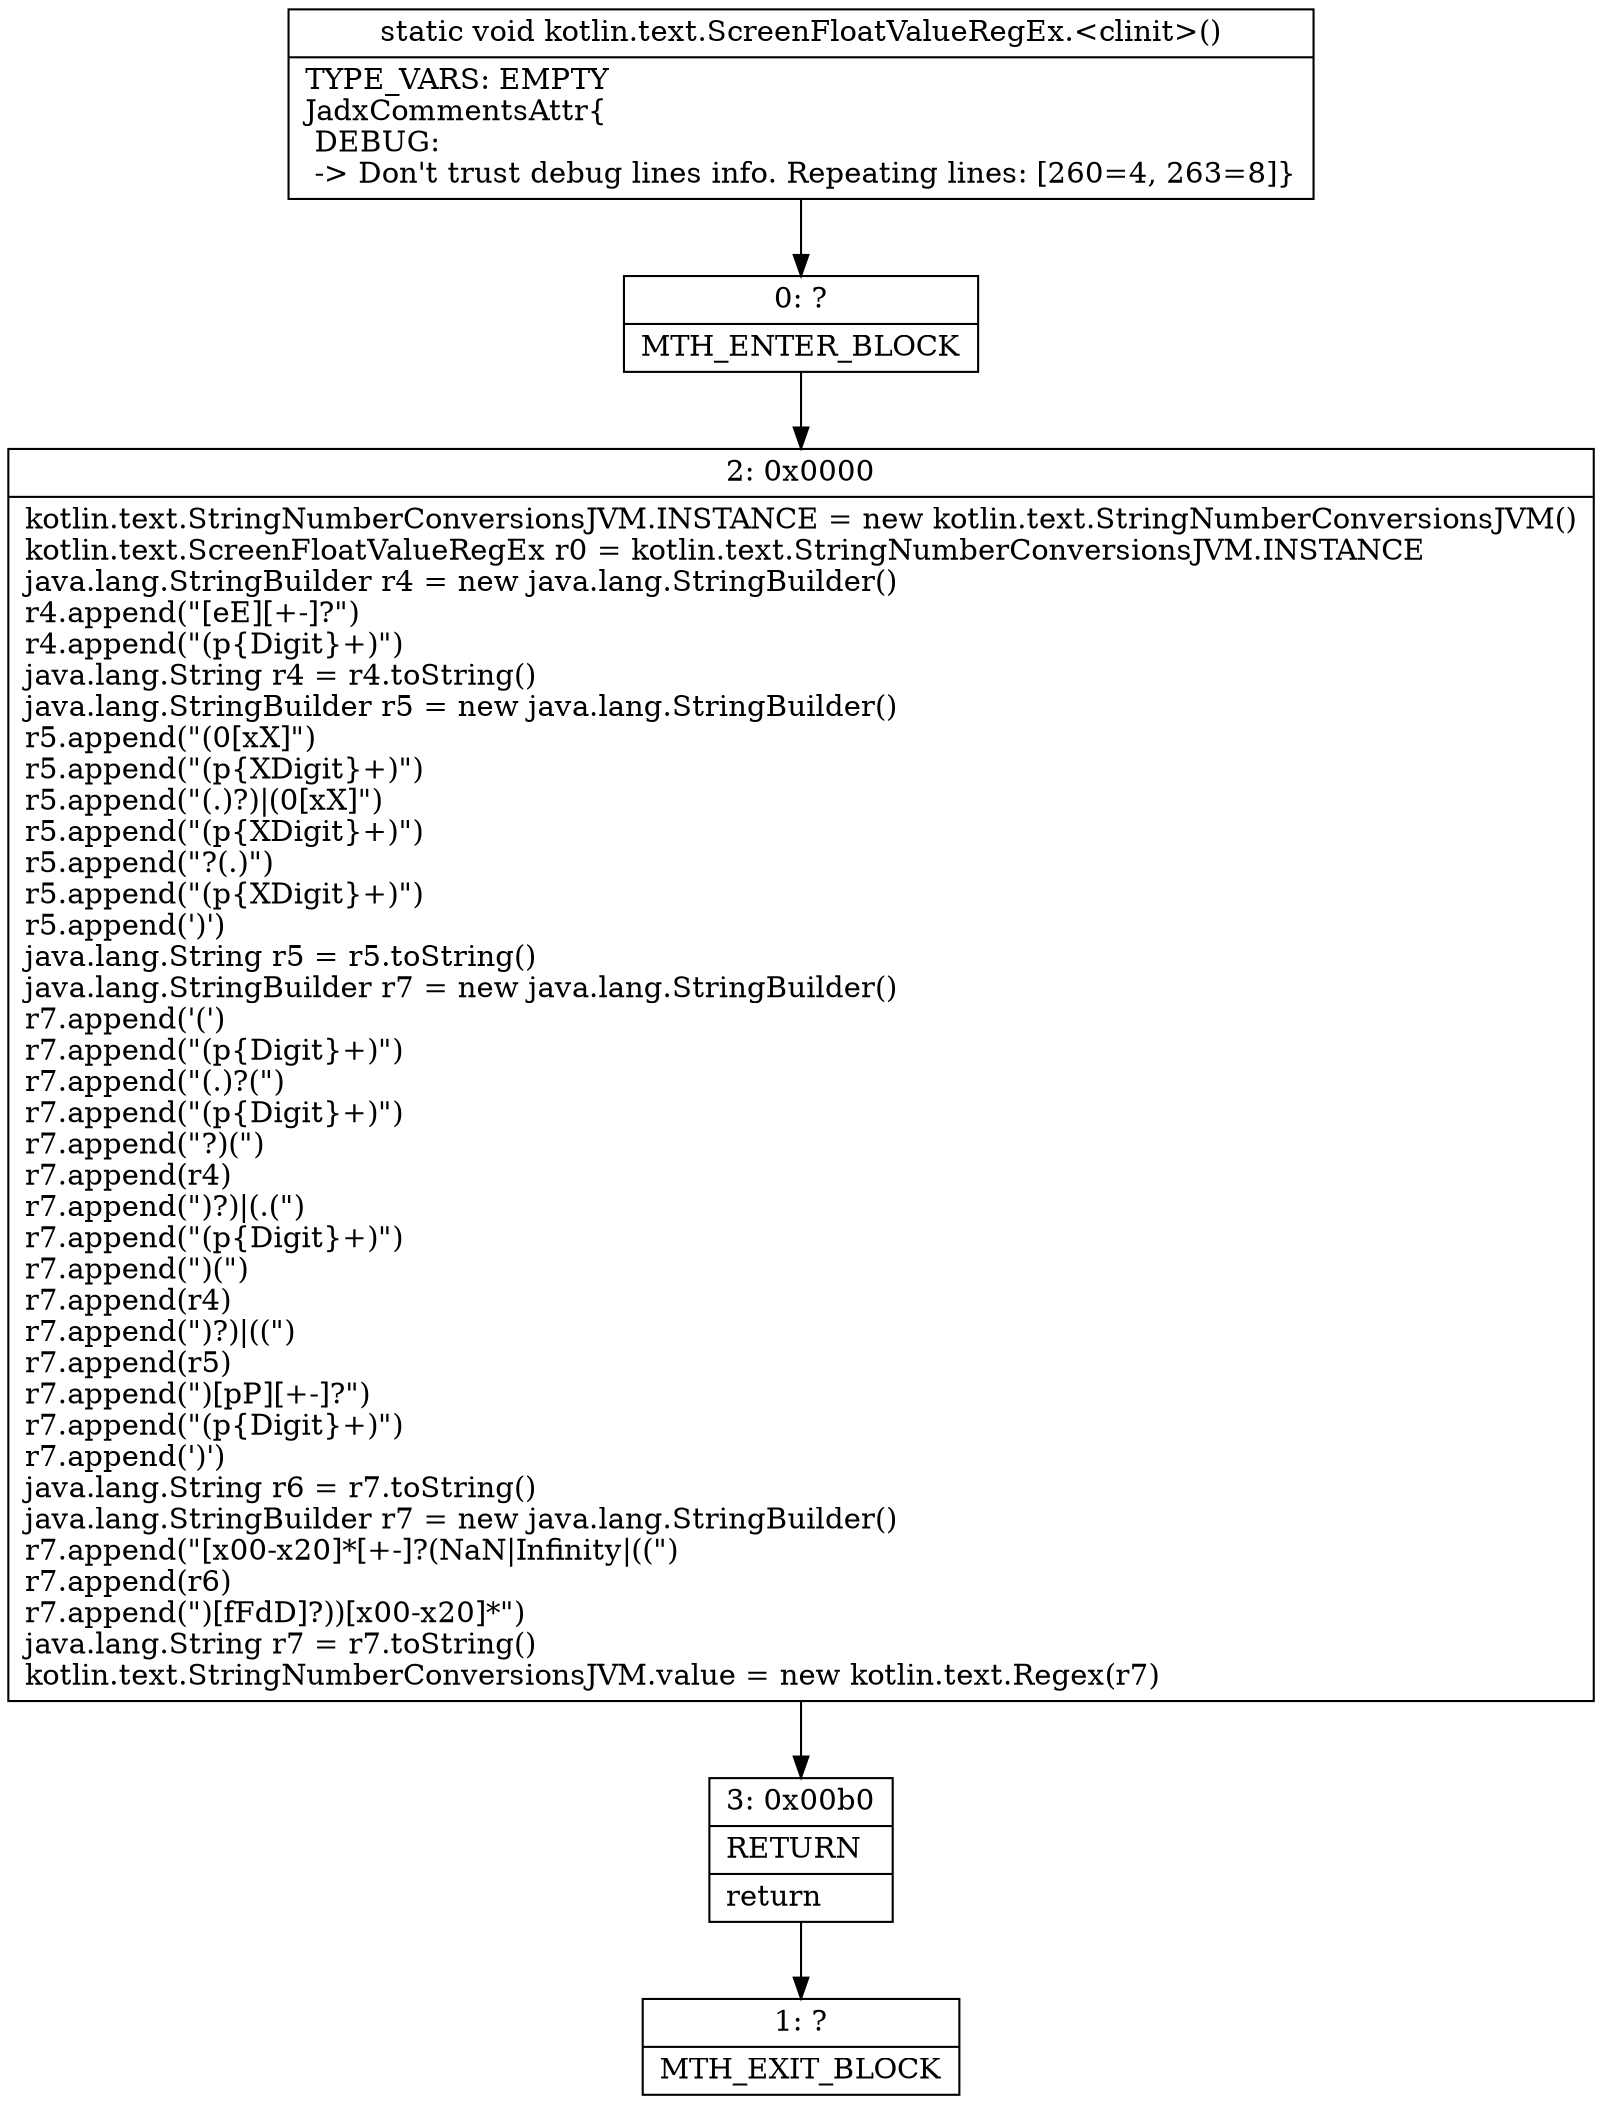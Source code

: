 digraph "CFG forkotlin.text.ScreenFloatValueRegEx.\<clinit\>()V" {
Node_0 [shape=record,label="{0\:\ ?|MTH_ENTER_BLOCK\l}"];
Node_2 [shape=record,label="{2\:\ 0x0000|kotlin.text.StringNumberConversionsJVM.INSTANCE = new kotlin.text.StringNumberConversionsJVM()\lkotlin.text.ScreenFloatValueRegEx r0 = kotlin.text.StringNumberConversionsJVM.INSTANCE\ljava.lang.StringBuilder r4 = new java.lang.StringBuilder()\lr4.append(\"[eE][+\-]?\")\lr4.append(\"(p\{Digit\}+)\")\ljava.lang.String r4 = r4.toString()\ljava.lang.StringBuilder r5 = new java.lang.StringBuilder()\lr5.append(\"(0[xX]\")\lr5.append(\"(p\{XDigit\}+)\")\lr5.append(\"(.)?)\|(0[xX]\")\lr5.append(\"(p\{XDigit\}+)\")\lr5.append(\"?(.)\")\lr5.append(\"(p\{XDigit\}+)\")\lr5.append(')')\ljava.lang.String r5 = r5.toString()\ljava.lang.StringBuilder r7 = new java.lang.StringBuilder()\lr7.append('(')\lr7.append(\"(p\{Digit\}+)\")\lr7.append(\"(.)?(\")\lr7.append(\"(p\{Digit\}+)\")\lr7.append(\"?)(\")\lr7.append(r4)\lr7.append(\")?)\|(.(\")\lr7.append(\"(p\{Digit\}+)\")\lr7.append(\")(\")\lr7.append(r4)\lr7.append(\")?)\|((\")\lr7.append(r5)\lr7.append(\")[pP][+\-]?\")\lr7.append(\"(p\{Digit\}+)\")\lr7.append(')')\ljava.lang.String r6 = r7.toString()\ljava.lang.StringBuilder r7 = new java.lang.StringBuilder()\lr7.append(\"[x00\-x20]*[+\-]?(NaN\|Infinity\|((\")\lr7.append(r6)\lr7.append(\")[fFdD]?))[x00\-x20]*\")\ljava.lang.String r7 = r7.toString()\lkotlin.text.StringNumberConversionsJVM.value = new kotlin.text.Regex(r7)\l}"];
Node_3 [shape=record,label="{3\:\ 0x00b0|RETURN\l|return\l}"];
Node_1 [shape=record,label="{1\:\ ?|MTH_EXIT_BLOCK\l}"];
MethodNode[shape=record,label="{static void kotlin.text.ScreenFloatValueRegEx.\<clinit\>()  | TYPE_VARS: EMPTY\lJadxCommentsAttr\{\l DEBUG: \l \-\> Don't trust debug lines info. Repeating lines: [260=4, 263=8]\}\l}"];
MethodNode -> Node_0;Node_0 -> Node_2;
Node_2 -> Node_3;
Node_3 -> Node_1;
}

